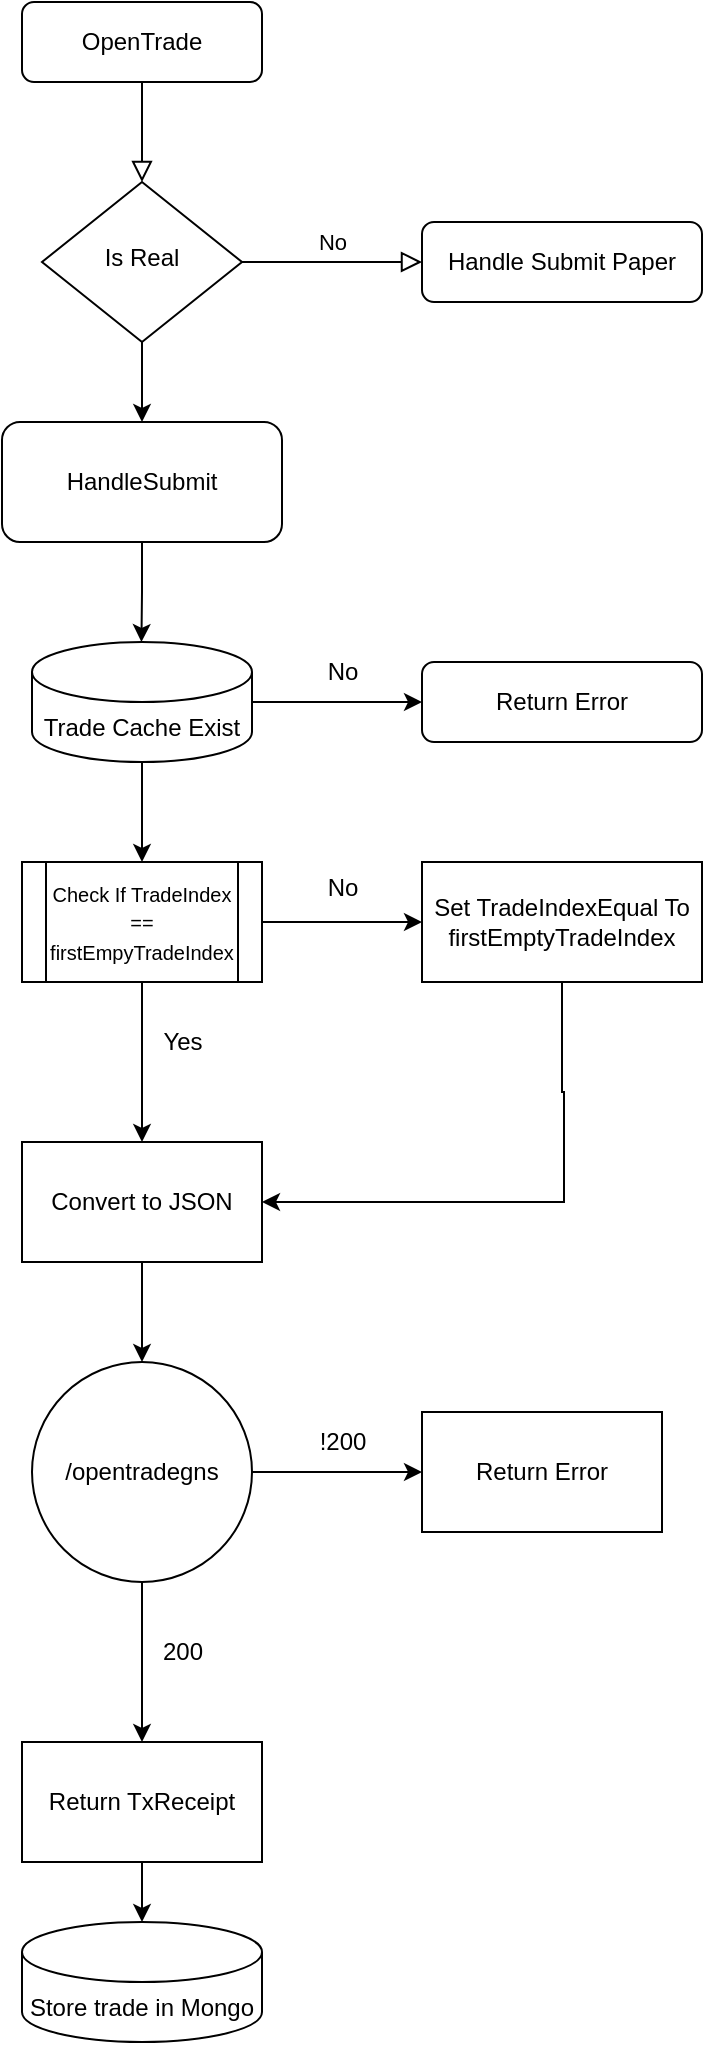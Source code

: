<mxfile version="22.0.0" type="device">
  <diagram id="C5RBs43oDa-KdzZeNtuy" name="Page-1">
    <mxGraphModel dx="715" dy="815" grid="1" gridSize="10" guides="1" tooltips="1" connect="1" arrows="1" fold="1" page="1" pageScale="1" pageWidth="827" pageHeight="1169" math="0" shadow="0">
      <root>
        <mxCell id="WIyWlLk6GJQsqaUBKTNV-0" />
        <mxCell id="WIyWlLk6GJQsqaUBKTNV-1" parent="WIyWlLk6GJQsqaUBKTNV-0" />
        <mxCell id="WIyWlLk6GJQsqaUBKTNV-2" value="" style="rounded=0;html=1;jettySize=auto;orthogonalLoop=1;fontSize=11;endArrow=block;endFill=0;endSize=8;strokeWidth=1;shadow=0;labelBackgroundColor=none;edgeStyle=orthogonalEdgeStyle;" parent="WIyWlLk6GJQsqaUBKTNV-1" source="WIyWlLk6GJQsqaUBKTNV-3" target="WIyWlLk6GJQsqaUBKTNV-6" edge="1">
          <mxGeometry relative="1" as="geometry" />
        </mxCell>
        <mxCell id="WIyWlLk6GJQsqaUBKTNV-3" value="OpenTrade" style="rounded=1;whiteSpace=wrap;html=1;fontSize=12;glass=0;strokeWidth=1;shadow=0;" parent="WIyWlLk6GJQsqaUBKTNV-1" vertex="1">
          <mxGeometry x="160" y="80" width="120" height="40" as="geometry" />
        </mxCell>
        <mxCell id="WIyWlLk6GJQsqaUBKTNV-5" value="No" style="edgeStyle=orthogonalEdgeStyle;rounded=0;html=1;jettySize=auto;orthogonalLoop=1;fontSize=11;endArrow=block;endFill=0;endSize=8;strokeWidth=1;shadow=0;labelBackgroundColor=none;" parent="WIyWlLk6GJQsqaUBKTNV-1" source="WIyWlLk6GJQsqaUBKTNV-6" target="WIyWlLk6GJQsqaUBKTNV-7" edge="1">
          <mxGeometry y="10" relative="1" as="geometry">
            <mxPoint as="offset" />
          </mxGeometry>
        </mxCell>
        <mxCell id="d64aI7aqoIB46hjGR5Ja-2" style="edgeStyle=orthogonalEdgeStyle;rounded=0;orthogonalLoop=1;jettySize=auto;html=1;exitX=0.5;exitY=1;exitDx=0;exitDy=0;entryX=0.5;entryY=0;entryDx=0;entryDy=0;" edge="1" parent="WIyWlLk6GJQsqaUBKTNV-1" source="WIyWlLk6GJQsqaUBKTNV-6" target="WIyWlLk6GJQsqaUBKTNV-12">
          <mxGeometry relative="1" as="geometry" />
        </mxCell>
        <mxCell id="WIyWlLk6GJQsqaUBKTNV-6" value="Is Real" style="rhombus;whiteSpace=wrap;html=1;shadow=0;fontFamily=Helvetica;fontSize=12;align=center;strokeWidth=1;spacing=6;spacingTop=-4;" parent="WIyWlLk6GJQsqaUBKTNV-1" vertex="1">
          <mxGeometry x="170" y="170" width="100" height="80" as="geometry" />
        </mxCell>
        <mxCell id="WIyWlLk6GJQsqaUBKTNV-7" value="Handle Submit Paper" style="rounded=1;whiteSpace=wrap;html=1;fontSize=12;glass=0;strokeWidth=1;shadow=0;" parent="WIyWlLk6GJQsqaUBKTNV-1" vertex="1">
          <mxGeometry x="360" y="190" width="140" height="40" as="geometry" />
        </mxCell>
        <mxCell id="d64aI7aqoIB46hjGR5Ja-3" style="edgeStyle=orthogonalEdgeStyle;rounded=0;orthogonalLoop=1;jettySize=auto;html=1;exitX=0.5;exitY=1;exitDx=0;exitDy=0;" edge="1" parent="WIyWlLk6GJQsqaUBKTNV-1" source="WIyWlLk6GJQsqaUBKTNV-12">
          <mxGeometry relative="1" as="geometry">
            <mxPoint x="219.724" y="400" as="targetPoint" />
          </mxGeometry>
        </mxCell>
        <mxCell id="WIyWlLk6GJQsqaUBKTNV-12" value="HandleSubmit" style="rounded=1;whiteSpace=wrap;html=1;fontSize=12;glass=0;strokeWidth=1;shadow=0;" parent="WIyWlLk6GJQsqaUBKTNV-1" vertex="1">
          <mxGeometry x="150" y="290" width="140" height="60" as="geometry" />
        </mxCell>
        <mxCell id="d64aI7aqoIB46hjGR5Ja-9" value="" style="edgeStyle=orthogonalEdgeStyle;rounded=0;orthogonalLoop=1;jettySize=auto;html=1;entryX=0;entryY=0.5;entryDx=0;entryDy=0;" edge="1" parent="WIyWlLk6GJQsqaUBKTNV-1" source="d64aI7aqoIB46hjGR5Ja-4" target="d64aI7aqoIB46hjGR5Ja-10">
          <mxGeometry relative="1" as="geometry">
            <mxPoint x="345" y="430" as="targetPoint" />
          </mxGeometry>
        </mxCell>
        <mxCell id="d64aI7aqoIB46hjGR5Ja-13" value="" style="edgeStyle=orthogonalEdgeStyle;rounded=0;orthogonalLoop=1;jettySize=auto;html=1;entryX=0.5;entryY=0;entryDx=0;entryDy=0;" edge="1" parent="WIyWlLk6GJQsqaUBKTNV-1" source="d64aI7aqoIB46hjGR5Ja-4" target="d64aI7aqoIB46hjGR5Ja-16">
          <mxGeometry relative="1" as="geometry">
            <mxPoint x="220" y="500" as="targetPoint" />
          </mxGeometry>
        </mxCell>
        <mxCell id="d64aI7aqoIB46hjGR5Ja-4" value="Trade Cache Exist" style="shape=cylinder3;whiteSpace=wrap;html=1;boundedLbl=1;backgroundOutline=1;size=15;" vertex="1" parent="WIyWlLk6GJQsqaUBKTNV-1">
          <mxGeometry x="165" y="400" width="110" height="60" as="geometry" />
        </mxCell>
        <mxCell id="d64aI7aqoIB46hjGR5Ja-10" value="Return Error" style="rounded=1;whiteSpace=wrap;html=1;fontSize=12;glass=0;strokeWidth=1;shadow=0;" vertex="1" parent="WIyWlLk6GJQsqaUBKTNV-1">
          <mxGeometry x="360" y="410" width="140" height="40" as="geometry" />
        </mxCell>
        <mxCell id="d64aI7aqoIB46hjGR5Ja-11" value="No" style="text;html=1;align=center;verticalAlign=middle;resizable=0;points=[];autosize=1;strokeColor=none;fillColor=none;" vertex="1" parent="WIyWlLk6GJQsqaUBKTNV-1">
          <mxGeometry x="300" y="400" width="40" height="30" as="geometry" />
        </mxCell>
        <mxCell id="d64aI7aqoIB46hjGR5Ja-18" value="" style="edgeStyle=orthogonalEdgeStyle;rounded=0;orthogonalLoop=1;jettySize=auto;html=1;" edge="1" parent="WIyWlLk6GJQsqaUBKTNV-1" source="d64aI7aqoIB46hjGR5Ja-16" target="d64aI7aqoIB46hjGR5Ja-17">
          <mxGeometry relative="1" as="geometry" />
        </mxCell>
        <mxCell id="d64aI7aqoIB46hjGR5Ja-21" value="" style="edgeStyle=orthogonalEdgeStyle;rounded=0;orthogonalLoop=1;jettySize=auto;html=1;" edge="1" parent="WIyWlLk6GJQsqaUBKTNV-1" source="d64aI7aqoIB46hjGR5Ja-16" target="d64aI7aqoIB46hjGR5Ja-20">
          <mxGeometry relative="1" as="geometry" />
        </mxCell>
        <mxCell id="d64aI7aqoIB46hjGR5Ja-16" value="&lt;font style=&quot;font-size: 10px;&quot;&gt;Check If TradeIndex == firstEmpyTradeIndex&lt;/font&gt;" style="shape=process;whiteSpace=wrap;html=1;backgroundOutline=1;" vertex="1" parent="WIyWlLk6GJQsqaUBKTNV-1">
          <mxGeometry x="160" y="510" width="120" height="60" as="geometry" />
        </mxCell>
        <mxCell id="d64aI7aqoIB46hjGR5Ja-23" style="edgeStyle=orthogonalEdgeStyle;rounded=0;orthogonalLoop=1;jettySize=auto;html=1;entryX=1;entryY=0.5;entryDx=0;entryDy=0;" edge="1" parent="WIyWlLk6GJQsqaUBKTNV-1" source="d64aI7aqoIB46hjGR5Ja-17" target="d64aI7aqoIB46hjGR5Ja-20">
          <mxGeometry relative="1" as="geometry">
            <mxPoint x="430" y="680" as="targetPoint" />
            <Array as="points">
              <mxPoint x="430" y="625" />
              <mxPoint x="431" y="625" />
              <mxPoint x="431" y="680" />
            </Array>
          </mxGeometry>
        </mxCell>
        <mxCell id="d64aI7aqoIB46hjGR5Ja-17" value="Set TradeIndexEqual To firstEmptyTradeIndex" style="whiteSpace=wrap;html=1;" vertex="1" parent="WIyWlLk6GJQsqaUBKTNV-1">
          <mxGeometry x="360" y="510" width="140" height="60" as="geometry" />
        </mxCell>
        <mxCell id="d64aI7aqoIB46hjGR5Ja-19" value="No" style="text;html=1;align=center;verticalAlign=middle;resizable=0;points=[];autosize=1;strokeColor=none;fillColor=none;" vertex="1" parent="WIyWlLk6GJQsqaUBKTNV-1">
          <mxGeometry x="300" y="508" width="40" height="30" as="geometry" />
        </mxCell>
        <mxCell id="d64aI7aqoIB46hjGR5Ja-25" value="" style="edgeStyle=orthogonalEdgeStyle;rounded=0;orthogonalLoop=1;jettySize=auto;html=1;" edge="1" parent="WIyWlLk6GJQsqaUBKTNV-1" source="d64aI7aqoIB46hjGR5Ja-20" target="d64aI7aqoIB46hjGR5Ja-24">
          <mxGeometry relative="1" as="geometry" />
        </mxCell>
        <mxCell id="d64aI7aqoIB46hjGR5Ja-20" value="Convert to JSON" style="whiteSpace=wrap;html=1;" vertex="1" parent="WIyWlLk6GJQsqaUBKTNV-1">
          <mxGeometry x="160" y="650" width="120" height="60" as="geometry" />
        </mxCell>
        <mxCell id="d64aI7aqoIB46hjGR5Ja-22" value="Yes" style="text;html=1;align=center;verticalAlign=middle;resizable=0;points=[];autosize=1;strokeColor=none;fillColor=none;" vertex="1" parent="WIyWlLk6GJQsqaUBKTNV-1">
          <mxGeometry x="220" y="585" width="40" height="30" as="geometry" />
        </mxCell>
        <mxCell id="d64aI7aqoIB46hjGR5Ja-27" value="" style="edgeStyle=orthogonalEdgeStyle;rounded=0;orthogonalLoop=1;jettySize=auto;html=1;" edge="1" parent="WIyWlLk6GJQsqaUBKTNV-1" source="d64aI7aqoIB46hjGR5Ja-24" target="d64aI7aqoIB46hjGR5Ja-26">
          <mxGeometry relative="1" as="geometry" />
        </mxCell>
        <mxCell id="d64aI7aqoIB46hjGR5Ja-30" value="" style="edgeStyle=orthogonalEdgeStyle;rounded=0;orthogonalLoop=1;jettySize=auto;html=1;" edge="1" parent="WIyWlLk6GJQsqaUBKTNV-1" source="d64aI7aqoIB46hjGR5Ja-24" target="d64aI7aqoIB46hjGR5Ja-29">
          <mxGeometry relative="1" as="geometry" />
        </mxCell>
        <mxCell id="d64aI7aqoIB46hjGR5Ja-24" value="/opentradegns" style="ellipse;whiteSpace=wrap;html=1;" vertex="1" parent="WIyWlLk6GJQsqaUBKTNV-1">
          <mxGeometry x="165" y="760" width="110" height="110" as="geometry" />
        </mxCell>
        <mxCell id="d64aI7aqoIB46hjGR5Ja-26" value="Return Error" style="whiteSpace=wrap;html=1;" vertex="1" parent="WIyWlLk6GJQsqaUBKTNV-1">
          <mxGeometry x="360" y="785" width="120" height="60" as="geometry" />
        </mxCell>
        <mxCell id="d64aI7aqoIB46hjGR5Ja-28" value="!200" style="text;html=1;align=center;verticalAlign=middle;resizable=0;points=[];autosize=1;strokeColor=none;fillColor=none;" vertex="1" parent="WIyWlLk6GJQsqaUBKTNV-1">
          <mxGeometry x="295" y="785" width="50" height="30" as="geometry" />
        </mxCell>
        <mxCell id="d64aI7aqoIB46hjGR5Ja-29" value="Return TxReceipt" style="whiteSpace=wrap;html=1;" vertex="1" parent="WIyWlLk6GJQsqaUBKTNV-1">
          <mxGeometry x="160" y="950" width="120" height="60" as="geometry" />
        </mxCell>
        <mxCell id="d64aI7aqoIB46hjGR5Ja-31" value="200&lt;br&gt;" style="text;html=1;align=center;verticalAlign=middle;resizable=0;points=[];autosize=1;strokeColor=none;fillColor=none;" vertex="1" parent="WIyWlLk6GJQsqaUBKTNV-1">
          <mxGeometry x="220" y="890" width="40" height="30" as="geometry" />
        </mxCell>
        <mxCell id="d64aI7aqoIB46hjGR5Ja-32" value="Store trade in Mongo" style="shape=cylinder3;whiteSpace=wrap;html=1;boundedLbl=1;backgroundOutline=1;size=15;" vertex="1" parent="WIyWlLk6GJQsqaUBKTNV-1">
          <mxGeometry x="160" y="1040" width="120" height="60" as="geometry" />
        </mxCell>
        <mxCell id="d64aI7aqoIB46hjGR5Ja-33" style="edgeStyle=orthogonalEdgeStyle;rounded=0;orthogonalLoop=1;jettySize=auto;html=1;entryX=0.5;entryY=0;entryDx=0;entryDy=0;entryPerimeter=0;" edge="1" parent="WIyWlLk6GJQsqaUBKTNV-1" source="d64aI7aqoIB46hjGR5Ja-29" target="d64aI7aqoIB46hjGR5Ja-32">
          <mxGeometry relative="1" as="geometry" />
        </mxCell>
      </root>
    </mxGraphModel>
  </diagram>
</mxfile>
